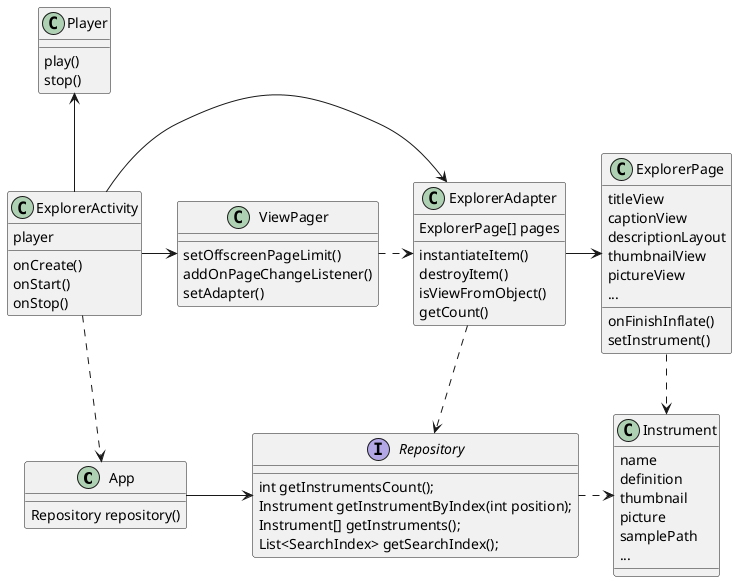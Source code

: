 @startuml

class App {
    Repository repository()
}

interface Repository {
    int getInstrumentsCount();
    Instrument getInstrumentByIndex(int position);
    Instrument[] getInstruments();
    List<SearchIndex> getSearchIndex();
}

class Instrument {
    name
    definition
    thumbnail
    picture
    samplePath
    ...
}

class ExplorerActivity {
    player

    onCreate()
    onStart()
    onStop()
}

class ViewPager {
    setOffscreenPageLimit()
    addOnPageChangeListener()
    setAdapter()
}

class ExplorerAdapter {
    ExplorerPage[] pages

    instantiateItem()
    destroyItem()
    isViewFromObject()
    getCount()
}

class ExplorerPage {
    titleView
    captionView
    descriptionLayout
    thumbnailView
    pictureView
    ...

    onFinishInflate()
    setInstrument()
}

class Player {
    play()
    stop()
}

App -> Repository
Repository .> Instrument

Player <-- ExplorerActivity
ExplorerActivity ..> App
ExplorerActivity -> ViewPager
ExplorerActivity -> ExplorerAdapter

ViewPager .> ExplorerAdapter

ExplorerAdapter -> ExplorerPage
ExplorerAdapter ..> Repository

ExplorerPage ..> Instrument

@enduml
